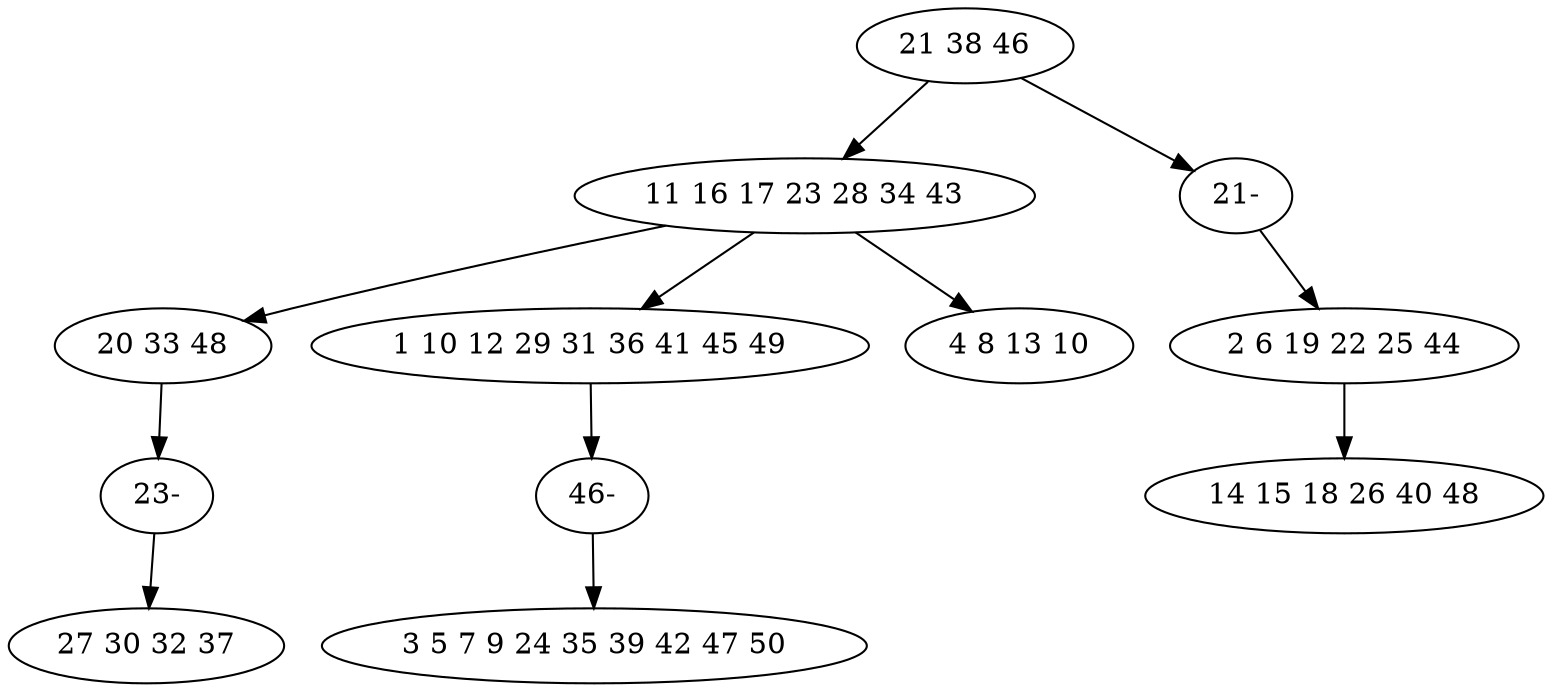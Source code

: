 digraph true_tree {
	"0" -> "1"
	"1" -> "2"
	"1" -> "3"
	"0" -> "9"
	"4" -> "5"
	"1" -> "6"
	"3" -> "10"
	"2" -> "11"
	"9" -> "4"
	"10" -> "7"
	"11" -> "8"
	"0" [label="21 38 46"];
	"1" [label="11 16 17 23 28 34 43"];
	"2" [label="20 33 48"];
	"3" [label="1 10 12 29 31 36 41 45 49"];
	"4" [label="2 6 19 22 25 44"];
	"5" [label="14 15 18 26 40 48"];
	"6" [label="4 8 13 10"];
	"7" [label="3 5 7 9 24 35 39 42 47 50"];
	"8" [label="27 30 32 37"];
	"9" [label="21-"];
	"10" [label="46-"];
	"11" [label="23-"];
}
